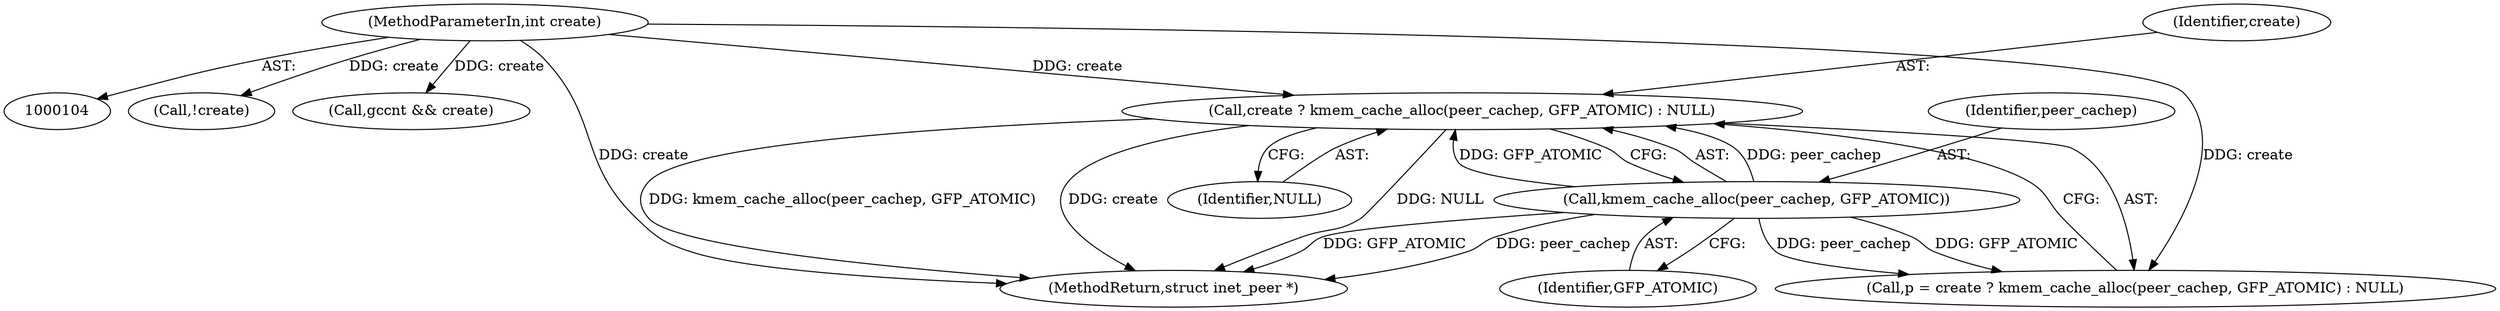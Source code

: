digraph "0_linux_87c48fa3b4630905f98268dde838ee43626a060c@API" {
"1000204" [label="(Call,create ? kmem_cache_alloc(peer_cachep, GFP_ATOMIC) : NULL)"];
"1000106" [label="(MethodParameterIn,int create)"];
"1000206" [label="(Call,kmem_cache_alloc(peer_cachep, GFP_ATOMIC))"];
"1000205" [label="(Identifier,create)"];
"1000300" [label="(MethodReturn,struct inet_peer *)"];
"1000106" [label="(MethodParameterIn,int create)"];
"1000152" [label="(Call,!create)"];
"1000208" [label="(Identifier,GFP_ATOMIC)"];
"1000202" [label="(Call,p = create ? kmem_cache_alloc(peer_cachep, GFP_ATOMIC) : NULL)"];
"1000204" [label="(Call,create ? kmem_cache_alloc(peer_cachep, GFP_ATOMIC) : NULL)"];
"1000198" [label="(Call,gccnt && create)"];
"1000206" [label="(Call,kmem_cache_alloc(peer_cachep, GFP_ATOMIC))"];
"1000209" [label="(Identifier,NULL)"];
"1000207" [label="(Identifier,peer_cachep)"];
"1000204" -> "1000202"  [label="AST: "];
"1000204" -> "1000206"  [label="CFG: "];
"1000204" -> "1000209"  [label="CFG: "];
"1000205" -> "1000204"  [label="AST: "];
"1000206" -> "1000204"  [label="AST: "];
"1000209" -> "1000204"  [label="AST: "];
"1000202" -> "1000204"  [label="CFG: "];
"1000204" -> "1000300"  [label="DDG: NULL"];
"1000204" -> "1000300"  [label="DDG: kmem_cache_alloc(peer_cachep, GFP_ATOMIC)"];
"1000204" -> "1000300"  [label="DDG: create"];
"1000106" -> "1000204"  [label="DDG: create"];
"1000206" -> "1000204"  [label="DDG: peer_cachep"];
"1000206" -> "1000204"  [label="DDG: GFP_ATOMIC"];
"1000106" -> "1000104"  [label="AST: "];
"1000106" -> "1000300"  [label="DDG: create"];
"1000106" -> "1000152"  [label="DDG: create"];
"1000106" -> "1000198"  [label="DDG: create"];
"1000106" -> "1000202"  [label="DDG: create"];
"1000206" -> "1000208"  [label="CFG: "];
"1000207" -> "1000206"  [label="AST: "];
"1000208" -> "1000206"  [label="AST: "];
"1000206" -> "1000300"  [label="DDG: GFP_ATOMIC"];
"1000206" -> "1000300"  [label="DDG: peer_cachep"];
"1000206" -> "1000202"  [label="DDG: peer_cachep"];
"1000206" -> "1000202"  [label="DDG: GFP_ATOMIC"];
}
